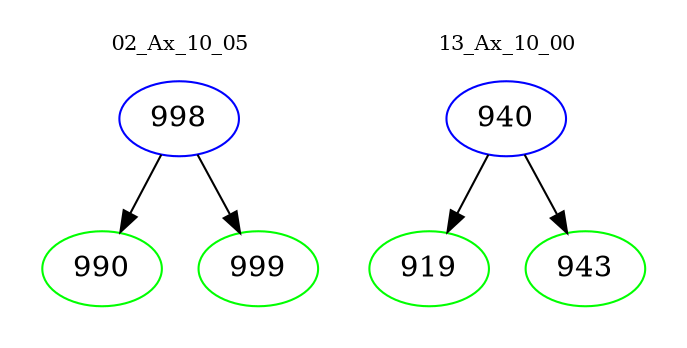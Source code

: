 digraph{
subgraph cluster_0 {
color = white
label = "02_Ax_10_05";
fontsize=10;
T0_998 [label="998", color="blue"]
T0_998 -> T0_990 [color="black"]
T0_990 [label="990", color="green"]
T0_998 -> T0_999 [color="black"]
T0_999 [label="999", color="green"]
}
subgraph cluster_1 {
color = white
label = "13_Ax_10_00";
fontsize=10;
T1_940 [label="940", color="blue"]
T1_940 -> T1_919 [color="black"]
T1_919 [label="919", color="green"]
T1_940 -> T1_943 [color="black"]
T1_943 [label="943", color="green"]
}
}
